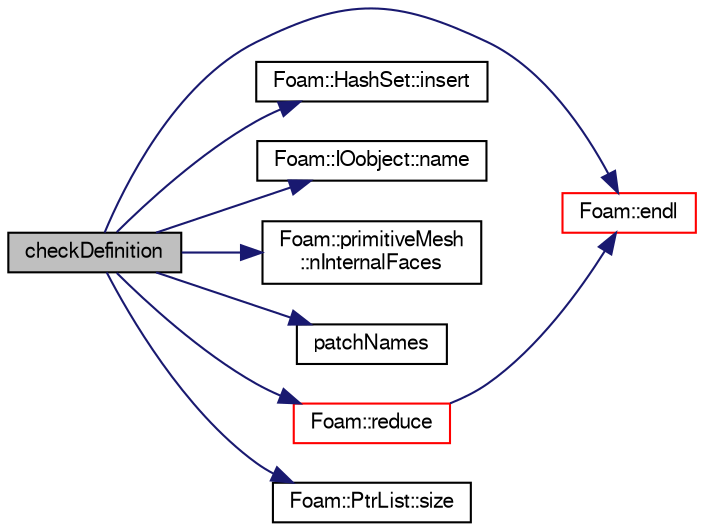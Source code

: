 digraph "checkDefinition"
{
  bgcolor="transparent";
  edge [fontname="FreeSans",fontsize="10",labelfontname="FreeSans",labelfontsize="10"];
  node [fontname="FreeSans",fontsize="10",shape=record];
  rankdir="LR";
  Node5255 [label="checkDefinition",height=0.2,width=0.4,color="black", fillcolor="grey75", style="filled", fontcolor="black"];
  Node5255 -> Node5256 [color="midnightblue",fontsize="10",style="solid",fontname="FreeSans"];
  Node5256 [label="Foam::endl",height=0.2,width=0.4,color="red",URL="$a21124.html#a2db8fe02a0d3909e9351bb4275b23ce4",tooltip="Add newline and flush stream. "];
  Node5255 -> Node5258 [color="midnightblue",fontsize="10",style="solid",fontname="FreeSans"];
  Node5258 [label="Foam::HashSet::insert",height=0.2,width=0.4,color="black",URL="$a25690.html#a49f0753d9652681fc3a81f59951a0ad7",tooltip="Insert a new entry. "];
  Node5255 -> Node5259 [color="midnightblue",fontsize="10",style="solid",fontname="FreeSans"];
  Node5259 [label="Foam::IOobject::name",height=0.2,width=0.4,color="black",URL="$a26142.html#acc80e00a8ac919288fb55bd14cc88bf6",tooltip="Return name. "];
  Node5255 -> Node5260 [color="midnightblue",fontsize="10",style="solid",fontname="FreeSans"];
  Node5260 [label="Foam::primitiveMesh\l::nInternalFaces",height=0.2,width=0.4,color="black",URL="$a27530.html#aa6c7965af1f30d16d9125deb981cbdb0"];
  Node5255 -> Node5261 [color="midnightblue",fontsize="10",style="solid",fontname="FreeSans"];
  Node5261 [label="patchNames",height=0.2,width=0.4,color="black",URL="$a17900.html#a2b0b0d262376a4021c85e70b012ebe4e"];
  Node5255 -> Node5262 [color="midnightblue",fontsize="10",style="solid",fontname="FreeSans"];
  Node5262 [label="Foam::reduce",height=0.2,width=0.4,color="red",URL="$a21124.html#a7ffd6af4acc2eb9ba72ee296b5ecda23"];
  Node5262 -> Node5256 [color="midnightblue",fontsize="10",style="solid",fontname="FreeSans"];
  Node5255 -> Node5278 [color="midnightblue",fontsize="10",style="solid",fontname="FreeSans"];
  Node5278 [label="Foam::PtrList::size",height=0.2,width=0.4,color="black",URL="$a25914.html#a47b3bf30da1eb3ab8076b5fbe00e0494",tooltip="Return the number of elements in the PtrList. "];
}
